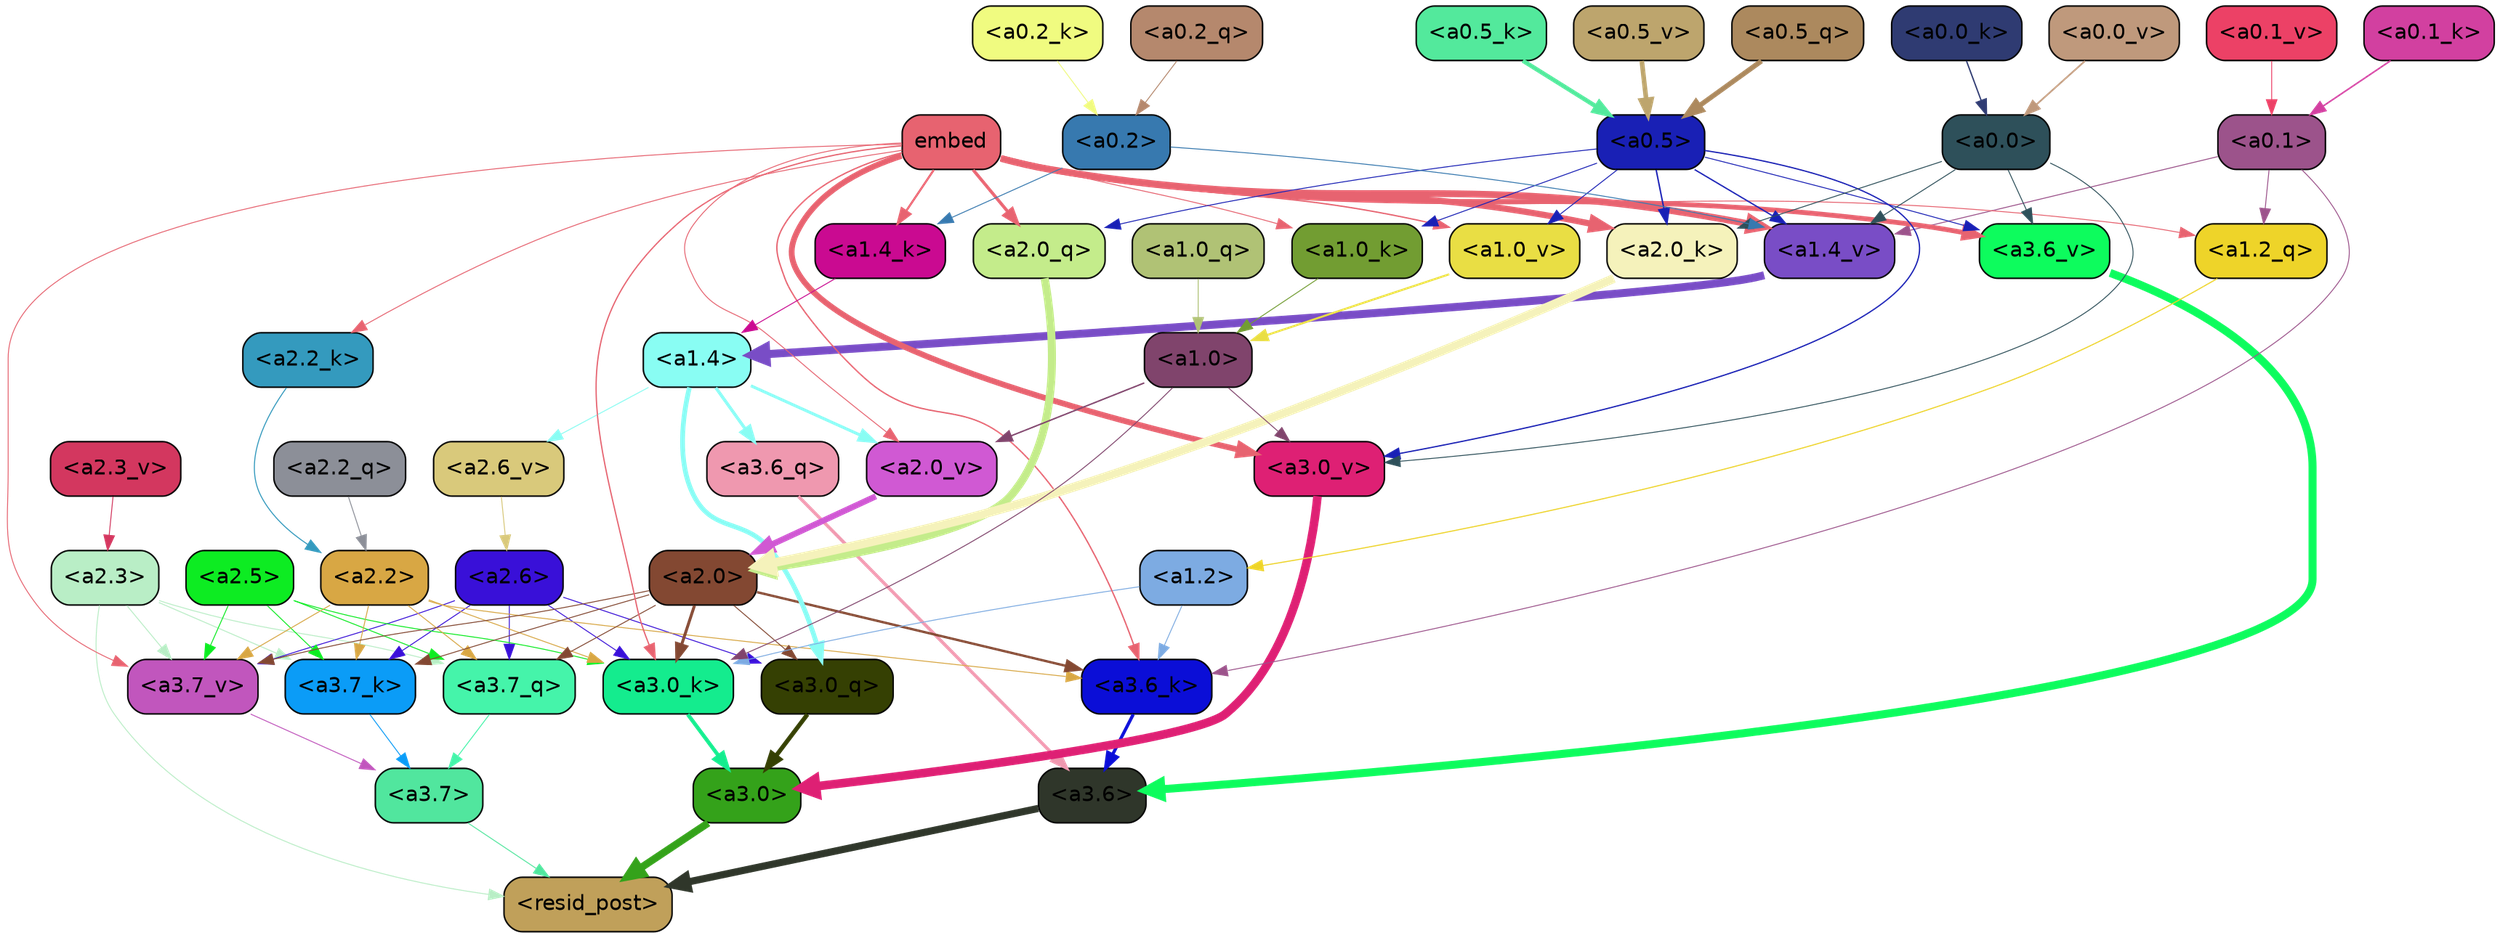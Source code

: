 strict digraph "" {
	graph [bgcolor=transparent,
		layout=dot,
		overlap=false,
		splines=true
	];
	"<a3.7>"	[color=black,
		fillcolor="#51e69e",
		fontname=Helvetica,
		shape=box,
		style="filled, rounded"];
	"<resid_post>"	[color=black,
		fillcolor="#c0a05a",
		fontname=Helvetica,
		shape=box,
		style="filled, rounded"];
	"<a3.7>" -> "<resid_post>"	[color="#51e69e",
		penwidth=0.6];
	"<a3.6>"	[color=black,
		fillcolor="#2f362a",
		fontname=Helvetica,
		shape=box,
		style="filled, rounded"];
	"<a3.6>" -> "<resid_post>"	[color="#2f362a",
		penwidth=4.751592040061951];
	"<a3.0>"	[color=black,
		fillcolor="#34a21a",
		fontname=Helvetica,
		shape=box,
		style="filled, rounded"];
	"<a3.0>" -> "<resid_post>"	[color="#34a21a",
		penwidth=4.904066681861877];
	"<a2.3>"	[color=black,
		fillcolor="#b9eec6",
		fontname=Helvetica,
		shape=box,
		style="filled, rounded"];
	"<a2.3>" -> "<resid_post>"	[color="#b9eec6",
		penwidth=0.6];
	"<a3.7_q>"	[color=black,
		fillcolor="#45f4aa",
		fontname=Helvetica,
		shape=box,
		style="filled, rounded"];
	"<a2.3>" -> "<a3.7_q>"	[color="#b9eec6",
		penwidth=0.6];
	"<a3.7_k>"	[color=black,
		fillcolor="#0b9cf7",
		fontname=Helvetica,
		shape=box,
		style="filled, rounded"];
	"<a2.3>" -> "<a3.7_k>"	[color="#b9eec6",
		penwidth=0.6069068089127541];
	"<a3.7_v>"	[color=black,
		fillcolor="#c156bd",
		fontname=Helvetica,
		shape=box,
		style="filled, rounded"];
	"<a2.3>" -> "<a3.7_v>"	[color="#b9eec6",
		penwidth=0.6];
	"<a3.7_q>" -> "<a3.7>"	[color="#45f4aa",
		penwidth=0.6];
	"<a3.6_q>"	[color=black,
		fillcolor="#ef98af",
		fontname=Helvetica,
		shape=box,
		style="filled, rounded"];
	"<a3.6_q>" -> "<a3.6>"	[color="#ef98af",
		penwidth=2.160832464694977];
	"<a3.0_q>"	[color=black,
		fillcolor="#354003",
		fontname=Helvetica,
		shape=box,
		style="filled, rounded"];
	"<a3.0_q>" -> "<a3.0>"	[color="#354003",
		penwidth=2.870753765106201];
	"<a3.7_k>" -> "<a3.7>"	[color="#0b9cf7",
		penwidth=0.6];
	"<a3.6_k>"	[color=black,
		fillcolor="#0b0ed7",
		fontname=Helvetica,
		shape=box,
		style="filled, rounded"];
	"<a3.6_k>" -> "<a3.6>"	[color="#0b0ed7",
		penwidth=2.13908451795578];
	"<a3.0_k>"	[color=black,
		fillcolor="#14ec8e",
		fontname=Helvetica,
		shape=box,
		style="filled, rounded"];
	"<a3.0_k>" -> "<a3.0>"	[color="#14ec8e",
		penwidth=2.520303964614868];
	"<a3.7_v>" -> "<a3.7>"	[color="#c156bd",
		penwidth=0.6];
	"<a3.6_v>"	[color=black,
		fillcolor="#0dfc5d",
		fontname=Helvetica,
		shape=box,
		style="filled, rounded"];
	"<a3.6_v>" -> "<a3.6>"	[color="#0dfc5d",
		penwidth=5.297133803367615];
	"<a3.0_v>"	[color=black,
		fillcolor="#de2074",
		fontname=Helvetica,
		shape=box,
		style="filled, rounded"];
	"<a3.0_v>" -> "<a3.0>"	[color="#de2074",
		penwidth=5.680712580680847];
	"<a2.6>"	[color=black,
		fillcolor="#3910d8",
		fontname=Helvetica,
		shape=box,
		style="filled, rounded"];
	"<a2.6>" -> "<a3.7_q>"	[color="#3910d8",
		penwidth=0.6];
	"<a2.6>" -> "<a3.0_q>"	[color="#3910d8",
		penwidth=0.6];
	"<a2.6>" -> "<a3.7_k>"	[color="#3910d8",
		penwidth=0.6];
	"<a2.6>" -> "<a3.0_k>"	[color="#3910d8",
		penwidth=0.6];
	"<a2.6>" -> "<a3.7_v>"	[color="#3910d8",
		penwidth=0.6];
	"<a2.5>"	[color=black,
		fillcolor="#0dec22",
		fontname=Helvetica,
		shape=box,
		style="filled, rounded"];
	"<a2.5>" -> "<a3.7_q>"	[color="#0dec22",
		penwidth=0.6];
	"<a2.5>" -> "<a3.7_k>"	[color="#0dec22",
		penwidth=0.6];
	"<a2.5>" -> "<a3.0_k>"	[color="#0dec22",
		penwidth=0.6];
	"<a2.5>" -> "<a3.7_v>"	[color="#0dec22",
		penwidth=0.6];
	"<a2.2>"	[color=black,
		fillcolor="#d8a744",
		fontname=Helvetica,
		shape=box,
		style="filled, rounded"];
	"<a2.2>" -> "<a3.7_q>"	[color="#d8a744",
		penwidth=0.6];
	"<a2.2>" -> "<a3.7_k>"	[color="#d8a744",
		penwidth=0.6];
	"<a2.2>" -> "<a3.6_k>"	[color="#d8a744",
		penwidth=0.6];
	"<a2.2>" -> "<a3.0_k>"	[color="#d8a744",
		penwidth=0.6];
	"<a2.2>" -> "<a3.7_v>"	[color="#d8a744",
		penwidth=0.6];
	"<a2.0>"	[color=black,
		fillcolor="#834832",
		fontname=Helvetica,
		shape=box,
		style="filled, rounded"];
	"<a2.0>" -> "<a3.7_q>"	[color="#834832",
		penwidth=0.6];
	"<a2.0>" -> "<a3.0_q>"	[color="#834832",
		penwidth=0.6];
	"<a2.0>" -> "<a3.7_k>"	[color="#834832",
		penwidth=0.6];
	"<a2.0>" -> "<a3.6_k>"	[color="#834832",
		penwidth=1.564806342124939];
	"<a2.0>" -> "<a3.0_k>"	[color="#834832",
		penwidth=1.9353990852832794];
	"<a2.0>" -> "<a3.7_v>"	[color="#834832",
		penwidth=0.6];
	"<a1.4>"	[color=black,
		fillcolor="#89fdf3",
		fontname=Helvetica,
		shape=box,
		style="filled, rounded"];
	"<a1.4>" -> "<a3.6_q>"	[color="#89fdf3",
		penwidth=2.0727532356977463];
	"<a1.4>" -> "<a3.0_q>"	[color="#89fdf3",
		penwidth=3.1279823780059814];
	"<a2.6_v>"	[color=black,
		fillcolor="#d9c97b",
		fontname=Helvetica,
		shape=box,
		style="filled, rounded"];
	"<a1.4>" -> "<a2.6_v>"	[color="#89fdf3",
		penwidth=0.6];
	"<a2.0_v>"	[color=black,
		fillcolor="#d059d3",
		fontname=Helvetica,
		shape=box,
		style="filled, rounded"];
	"<a1.4>" -> "<a2.0_v>"	[color="#89fdf3",
		penwidth=1.9170897603034973];
	"<a1.2>"	[color=black,
		fillcolor="#7dabe2",
		fontname=Helvetica,
		shape=box,
		style="filled, rounded"];
	"<a1.2>" -> "<a3.6_k>"	[color="#7dabe2",
		penwidth=0.6];
	"<a1.2>" -> "<a3.0_k>"	[color="#7dabe2",
		penwidth=0.6];
	"<a0.1>"	[color=black,
		fillcolor="#9c538b",
		fontname=Helvetica,
		shape=box,
		style="filled, rounded"];
	"<a0.1>" -> "<a3.6_k>"	[color="#9c538b",
		penwidth=0.6];
	"<a1.2_q>"	[color=black,
		fillcolor="#eed429",
		fontname=Helvetica,
		shape=box,
		style="filled, rounded"];
	"<a0.1>" -> "<a1.2_q>"	[color="#9c538b",
		penwidth=0.6];
	"<a1.4_v>"	[color=black,
		fillcolor="#794dc6",
		fontname=Helvetica,
		shape=box,
		style="filled, rounded"];
	"<a0.1>" -> "<a1.4_v>"	[color="#9c538b",
		penwidth=0.6202214732766151];
	embed	[color=black,
		fillcolor="#e76370",
		fontname=Helvetica,
		shape=box,
		style="filled, rounded"];
	embed -> "<a3.6_k>"	[color="#e76370",
		penwidth=0.8915999233722687];
	embed -> "<a3.0_k>"	[color="#e76370",
		penwidth=0.832088902592659];
	embed -> "<a3.7_v>"	[color="#e76370",
		penwidth=0.6];
	embed -> "<a3.6_v>"	[color="#e76370",
		penwidth=3.1840110421180725];
	embed -> "<a3.0_v>"	[color="#e76370",
		penwidth=3.8132747188210487];
	"<a2.0_q>"	[color=black,
		fillcolor="#c4ec8b",
		fontname=Helvetica,
		shape=box,
		style="filled, rounded"];
	embed -> "<a2.0_q>"	[color="#e76370",
		penwidth=2.084651827812195];
	"<a2.2_k>"	[color=black,
		fillcolor="#349abe",
		fontname=Helvetica,
		shape=box,
		style="filled, rounded"];
	embed -> "<a2.2_k>"	[color="#e76370",
		penwidth=0.6];
	"<a2.0_k>"	[color=black,
		fillcolor="#f5f2bb",
		fontname=Helvetica,
		shape=box,
		style="filled, rounded"];
	embed -> "<a2.0_k>"	[color="#e76370",
		penwidth=4.084526404738426];
	embed -> "<a2.0_v>"	[color="#e76370",
		penwidth=0.6];
	embed -> "<a1.2_q>"	[color="#e76370",
		penwidth=0.6];
	"<a1.4_k>"	[color=black,
		fillcolor="#ca0a91",
		fontname=Helvetica,
		shape=box,
		style="filled, rounded"];
	embed -> "<a1.4_k>"	[color="#e76370",
		penwidth=1.3912410736083984];
	"<a1.0_k>"	[color=black,
		fillcolor="#729d32",
		fontname=Helvetica,
		shape=box,
		style="filled, rounded"];
	embed -> "<a1.0_k>"	[color="#e76370",
		penwidth=0.6];
	embed -> "<a1.4_v>"	[color="#e76370",
		penwidth=4.4888065457344055];
	"<a1.0_v>"	[color=black,
		fillcolor="#e9de44",
		fontname=Helvetica,
		shape=box,
		style="filled, rounded"];
	embed -> "<a1.0_v>"	[color="#e76370",
		penwidth=0.8796700537204742];
	"<a1.0>"	[color=black,
		fillcolor="#80446c",
		fontname=Helvetica,
		shape=box,
		style="filled, rounded"];
	"<a1.0>" -> "<a3.0_k>"	[color="#80446c",
		penwidth=0.6];
	"<a1.0>" -> "<a3.0_v>"	[color="#80446c",
		penwidth=0.6];
	"<a1.0>" -> "<a2.0_v>"	[color="#80446c",
		penwidth=0.9450988052412868];
	"<a0.5>"	[color=black,
		fillcolor="#1920b5",
		fontname=Helvetica,
		shape=box,
		style="filled, rounded"];
	"<a0.5>" -> "<a3.6_v>"	[color="#1920b5",
		penwidth=0.6];
	"<a0.5>" -> "<a3.0_v>"	[color="#1920b5",
		penwidth=0.8331108838319778];
	"<a0.5>" -> "<a2.0_q>"	[color="#1920b5",
		penwidth=0.6];
	"<a0.5>" -> "<a2.0_k>"	[color="#1920b5",
		penwidth=0.9412797391414642];
	"<a0.5>" -> "<a1.0_k>"	[color="#1920b5",
		penwidth=0.6];
	"<a0.5>" -> "<a1.4_v>"	[color="#1920b5",
		penwidth=0.8757842034101486];
	"<a0.5>" -> "<a1.0_v>"	[color="#1920b5",
		penwidth=0.6];
	"<a0.0>"	[color=black,
		fillcolor="#2e505a",
		fontname=Helvetica,
		shape=box,
		style="filled, rounded"];
	"<a0.0>" -> "<a3.6_v>"	[color="#2e505a",
		penwidth=0.6];
	"<a0.0>" -> "<a3.0_v>"	[color="#2e505a",
		penwidth=0.6];
	"<a0.0>" -> "<a2.0_k>"	[color="#2e505a",
		penwidth=0.6];
	"<a0.0>" -> "<a1.4_v>"	[color="#2e505a",
		penwidth=0.6];
	"<a2.2_q>"	[color=black,
		fillcolor="#8c8f98",
		fontname=Helvetica,
		shape=box,
		style="filled, rounded"];
	"<a2.2_q>" -> "<a2.2>"	[color="#8c8f98",
		penwidth=0.6];
	"<a2.0_q>" -> "<a2.0>"	[color="#c4ec8b",
		penwidth=5.29856276512146];
	"<a2.2_k>" -> "<a2.2>"	[color="#349abe",
		penwidth=0.6722683310508728];
	"<a2.0_k>" -> "<a2.0>"	[color="#f5f2bb",
		penwidth=5.859246134757996];
	"<a2.6_v>" -> "<a2.6>"	[color="#d9c97b",
		penwidth=0.6];
	"<a2.3_v>"	[color=black,
		fillcolor="#d3375f",
		fontname=Helvetica,
		shape=box,
		style="filled, rounded"];
	"<a2.3_v>" -> "<a2.3>"	[color="#d3375f",
		penwidth=0.6];
	"<a2.0_v>" -> "<a2.0>"	[color="#d059d3",
		penwidth=3.9621697664260864];
	"<a1.2_q>" -> "<a1.2>"	[color="#eed429",
		penwidth=0.7185482024215162];
	"<a1.0_q>"	[color=black,
		fillcolor="#b0c275",
		fontname=Helvetica,
		shape=box,
		style="filled, rounded"];
	"<a1.0_q>" -> "<a1.0>"	[color="#b0c275",
		penwidth=0.6];
	"<a1.4_k>" -> "<a1.4>"	[color="#ca0a91",
		penwidth=0.6];
	"<a1.0_k>" -> "<a1.0>"	[color="#729d32",
		penwidth=0.6];
	"<a1.4_v>" -> "<a1.4>"	[color="#794dc6",
		penwidth=5.280138969421387];
	"<a1.0_v>" -> "<a1.0>"	[color="#e9de44",
		penwidth=1.318962275981903];
	"<a0.2>"	[color=black,
		fillcolor="#3779af",
		fontname=Helvetica,
		shape=box,
		style="filled, rounded"];
	"<a0.2>" -> "<a1.4_k>"	[color="#3779af",
		penwidth=0.6];
	"<a0.2>" -> "<a1.4_v>"	[color="#3779af",
		penwidth=0.6];
	"<a0.5_q>"	[color=black,
		fillcolor="#ac895e",
		fontname=Helvetica,
		shape=box,
		style="filled, rounded"];
	"<a0.5_q>" -> "<a0.5>"	[color="#ac895e",
		penwidth=3.2715916633605957];
	"<a0.2_q>"	[color=black,
		fillcolor="#b5886d",
		fontname=Helvetica,
		shape=box,
		style="filled, rounded"];
	"<a0.2_q>" -> "<a0.2>"	[color="#b5886d",
		penwidth=0.6];
	"<a0.5_k>"	[color=black,
		fillcolor="#53e99c",
		fontname=Helvetica,
		shape=box,
		style="filled, rounded"];
	"<a0.5_k>" -> "<a0.5>"	[color="#53e99c",
		penwidth=2.833264708518982];
	"<a0.2_k>"	[color=black,
		fillcolor="#f0fb80",
		fontname=Helvetica,
		shape=box,
		style="filled, rounded"];
	"<a0.2_k>" -> "<a0.2>"	[color="#f0fb80",
		penwidth=0.6];
	"<a0.1_k>"	[color=black,
		fillcolor="#d240a0",
		fontname=Helvetica,
		shape=box,
		style="filled, rounded"];
	"<a0.1_k>" -> "<a0.1>"	[color="#d240a0",
		penwidth=1.0085628032684326];
	"<a0.0_k>"	[color=black,
		fillcolor="#2f3b72",
		fontname=Helvetica,
		shape=box,
		style="filled, rounded"];
	"<a0.0_k>" -> "<a0.0>"	[color="#2f3b72",
		penwidth=0.8747712969779968];
	"<a0.5_v>"	[color=black,
		fillcolor="#bda56d",
		fontname=Helvetica,
		shape=box,
		style="filled, rounded"];
	"<a0.5_v>" -> "<a0.5>"	[color="#bda56d",
		penwidth=3.0403636693954468];
	"<a0.1_v>"	[color=black,
		fillcolor="#ec4166",
		fontname=Helvetica,
		shape=box,
		style="filled, rounded"];
	"<a0.1_v>" -> "<a0.1>"	[color="#ec4166",
		penwidth=0.6];
	"<a0.0_v>"	[color=black,
		fillcolor="#bf997c",
		fontname=Helvetica,
		shape=box,
		style="filled, rounded"];
	"<a0.0_v>" -> "<a0.0>"	[color="#bf997c",
		penwidth=1.1078208088874817];
}
